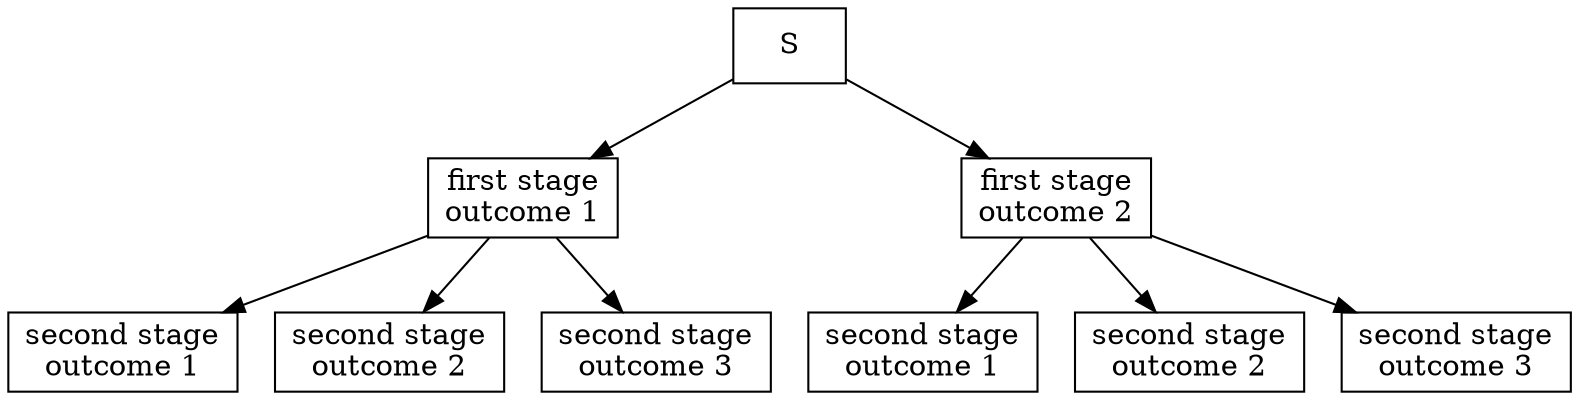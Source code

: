 digraph fig151 {
##splines=ortho;
layout=dot;
node [shape=box];
S -> fs1;
S -> fs2;
fs1 -> ss1;
fs1 -> ss2;
fs1 -> ss3;
fs2 -> ss1a;
fs2 -> ss2a;
fs2 -> ss3a;
S [label=S]
fs1 [label="first stage\noutcome 1"];
fs2 [label="first stage\noutcome 2"];
ss1 [label="second stage\noutcome 1"];
ss2 [label="second stage\noutcome 2"];
ss3 [label="second stage\noutcome 3"];
ss1a [label="second stage\noutcome 1"];
ss2a [label="second stage\noutcome 2"];
ss3a [label="second stage\noutcome 3"];
}
